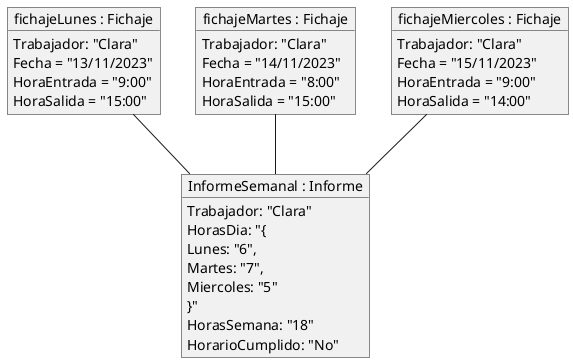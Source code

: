 @startuml

object "fichajeLunes : Fichaje" as FichajeLunes {
    Trabajador: "Clara"
    Fecha = "13/11/2023"
    HoraEntrada = "9:00"
    HoraSalida = "15:00"
}
object "fichajeMartes : Fichaje" as FichajeMartes {
    Trabajador: "Clara"
    Fecha = "14/11/2023"
    HoraEntrada = "8:00"
    HoraSalida = "15:00"
}
object "fichajeMiercoles : Fichaje" as FichajeMiercoles {
    Trabajador: "Clara"
    Fecha = "15/11/2023"
    HoraEntrada = "9:00"
    HoraSalida = "14:00"
}
object "InformeSemanal : Informe" as InformeSemanal {
    Trabajador: "Clara"
    HorasDia: "{
        Lunes: "6",
        Martes: "7",
        Miercoles: "5"
    }"
    HorasSemana: "18"
    HorarioCumplido: "No"

}

FichajeLunes -- InformeSemanal
FichajeMartes -- InformeSemanal
FichajeMiercoles -- InformeSemanal

@enduml